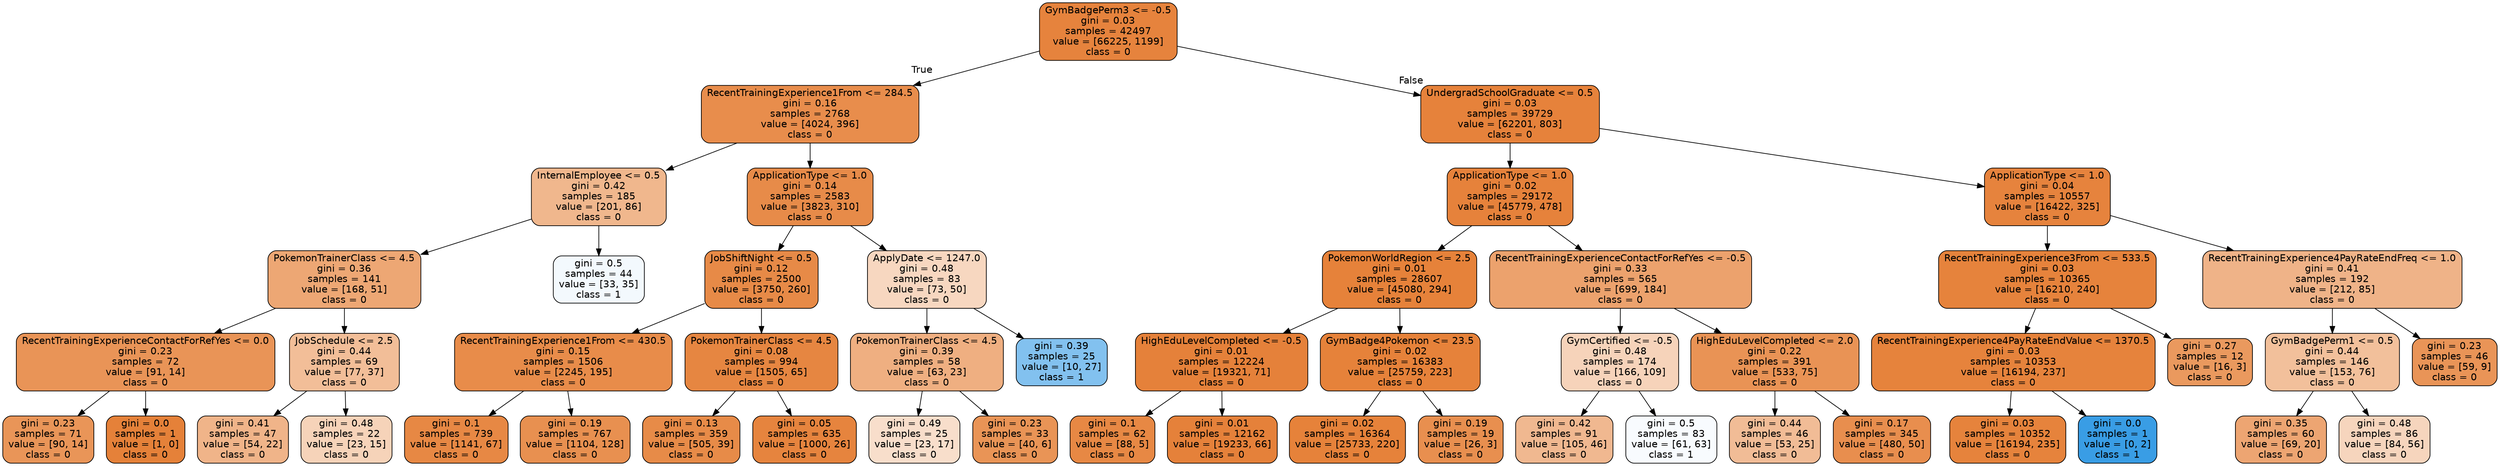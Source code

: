 digraph Tree {
node [shape=box, style="filled, rounded", color="black", fontname=helvetica] ;
edge [fontname=helvetica] ;
0 [label="GymBadgePerm3 <= -0.5\ngini = 0.03\nsamples = 42497\nvalue = [66225, 1199]\nclass = 0", fillcolor="#e58139fa"] ;
1 [label="RecentTrainingExperience1From <= 284.5\ngini = 0.16\nsamples = 2768\nvalue = [4024, 396]\nclass = 0", fillcolor="#e58139e6"] ;
0 -> 1 [labeldistance=2.5, labelangle=45, headlabel="True"] ;
2 [label="InternalEmployee <= 0.5\ngini = 0.42\nsamples = 185\nvalue = [201, 86]\nclass = 0", fillcolor="#e5813992"] ;
1 -> 2 ;
3 [label="PokemonTrainerClass <= 4.5\ngini = 0.36\nsamples = 141\nvalue = [168, 51]\nclass = 0", fillcolor="#e58139b2"] ;
2 -> 3 ;
4 [label="RecentTrainingExperienceContactForRefYes <= 0.0\ngini = 0.23\nsamples = 72\nvalue = [91, 14]\nclass = 0", fillcolor="#e58139d8"] ;
3 -> 4 ;
5 [label="gini = 0.23\nsamples = 71\nvalue = [90, 14]\nclass = 0", fillcolor="#e58139d7"] ;
4 -> 5 ;
6 [label="gini = 0.0\nsamples = 1\nvalue = [1, 0]\nclass = 0", fillcolor="#e58139ff"] ;
4 -> 6 ;
7 [label="JobSchedule <= 2.5\ngini = 0.44\nsamples = 69\nvalue = [77, 37]\nclass = 0", fillcolor="#e5813984"] ;
3 -> 7 ;
8 [label="gini = 0.41\nsamples = 47\nvalue = [54, 22]\nclass = 0", fillcolor="#e5813997"] ;
7 -> 8 ;
9 [label="gini = 0.48\nsamples = 22\nvalue = [23, 15]\nclass = 0", fillcolor="#e5813959"] ;
7 -> 9 ;
10 [label="gini = 0.5\nsamples = 44\nvalue = [33, 35]\nclass = 1", fillcolor="#399de50f"] ;
2 -> 10 ;
11 [label="ApplicationType <= 1.0\ngini = 0.14\nsamples = 2583\nvalue = [3823, 310]\nclass = 0", fillcolor="#e58139ea"] ;
1 -> 11 ;
12 [label="JobShiftNight <= 0.5\ngini = 0.12\nsamples = 2500\nvalue = [3750, 260]\nclass = 0", fillcolor="#e58139ed"] ;
11 -> 12 ;
13 [label="RecentTrainingExperience1From <= 430.5\ngini = 0.15\nsamples = 1506\nvalue = [2245, 195]\nclass = 0", fillcolor="#e58139e9"] ;
12 -> 13 ;
14 [label="gini = 0.1\nsamples = 739\nvalue = [1141, 67]\nclass = 0", fillcolor="#e58139f0"] ;
13 -> 14 ;
15 [label="gini = 0.19\nsamples = 767\nvalue = [1104, 128]\nclass = 0", fillcolor="#e58139e1"] ;
13 -> 15 ;
16 [label="PokemonTrainerClass <= 4.5\ngini = 0.08\nsamples = 994\nvalue = [1505, 65]\nclass = 0", fillcolor="#e58139f4"] ;
12 -> 16 ;
17 [label="gini = 0.13\nsamples = 359\nvalue = [505, 39]\nclass = 0", fillcolor="#e58139eb"] ;
16 -> 17 ;
18 [label="gini = 0.05\nsamples = 635\nvalue = [1000, 26]\nclass = 0", fillcolor="#e58139f8"] ;
16 -> 18 ;
19 [label="ApplyDate <= 1247.0\ngini = 0.48\nsamples = 83\nvalue = [73, 50]\nclass = 0", fillcolor="#e5813950"] ;
11 -> 19 ;
20 [label="PokemonTrainerClass <= 4.5\ngini = 0.39\nsamples = 58\nvalue = [63, 23]\nclass = 0", fillcolor="#e58139a2"] ;
19 -> 20 ;
21 [label="gini = 0.49\nsamples = 25\nvalue = [23, 17]\nclass = 0", fillcolor="#e5813943"] ;
20 -> 21 ;
22 [label="gini = 0.23\nsamples = 33\nvalue = [40, 6]\nclass = 0", fillcolor="#e58139d9"] ;
20 -> 22 ;
23 [label="gini = 0.39\nsamples = 25\nvalue = [10, 27]\nclass = 1", fillcolor="#399de5a1"] ;
19 -> 23 ;
24 [label="UndergradSchoolGraduate <= 0.5\ngini = 0.03\nsamples = 39729\nvalue = [62201, 803]\nclass = 0", fillcolor="#e58139fc"] ;
0 -> 24 [labeldistance=2.5, labelangle=-45, headlabel="False"] ;
25 [label="ApplicationType <= 1.0\ngini = 0.02\nsamples = 29172\nvalue = [45779, 478]\nclass = 0", fillcolor="#e58139fc"] ;
24 -> 25 ;
26 [label="PokemonWorldRegion <= 2.5\ngini = 0.01\nsamples = 28607\nvalue = [45080, 294]\nclass = 0", fillcolor="#e58139fd"] ;
25 -> 26 ;
27 [label="HighEduLevelCompleted <= -0.5\ngini = 0.01\nsamples = 12224\nvalue = [19321, 71]\nclass = 0", fillcolor="#e58139fe"] ;
26 -> 27 ;
28 [label="gini = 0.1\nsamples = 62\nvalue = [88, 5]\nclass = 0", fillcolor="#e58139f1"] ;
27 -> 28 ;
29 [label="gini = 0.01\nsamples = 12162\nvalue = [19233, 66]\nclass = 0", fillcolor="#e58139fe"] ;
27 -> 29 ;
30 [label="GymBadge4Pokemon <= 23.5\ngini = 0.02\nsamples = 16383\nvalue = [25759, 223]\nclass = 0", fillcolor="#e58139fd"] ;
26 -> 30 ;
31 [label="gini = 0.02\nsamples = 16364\nvalue = [25733, 220]\nclass = 0", fillcolor="#e58139fd"] ;
30 -> 31 ;
32 [label="gini = 0.19\nsamples = 19\nvalue = [26, 3]\nclass = 0", fillcolor="#e58139e2"] ;
30 -> 32 ;
33 [label="RecentTrainingExperienceContactForRefYes <= -0.5\ngini = 0.33\nsamples = 565\nvalue = [699, 184]\nclass = 0", fillcolor="#e58139bc"] ;
25 -> 33 ;
34 [label="GymCertified <= -0.5\ngini = 0.48\nsamples = 174\nvalue = [166, 109]\nclass = 0", fillcolor="#e5813958"] ;
33 -> 34 ;
35 [label="gini = 0.42\nsamples = 91\nvalue = [105, 46]\nclass = 0", fillcolor="#e581398f"] ;
34 -> 35 ;
36 [label="gini = 0.5\nsamples = 83\nvalue = [61, 63]\nclass = 1", fillcolor="#399de508"] ;
34 -> 36 ;
37 [label="HighEduLevelCompleted <= 2.0\ngini = 0.22\nsamples = 391\nvalue = [533, 75]\nclass = 0", fillcolor="#e58139db"] ;
33 -> 37 ;
38 [label="gini = 0.44\nsamples = 46\nvalue = [53, 25]\nclass = 0", fillcolor="#e5813987"] ;
37 -> 38 ;
39 [label="gini = 0.17\nsamples = 345\nvalue = [480, 50]\nclass = 0", fillcolor="#e58139e4"] ;
37 -> 39 ;
40 [label="ApplicationType <= 1.0\ngini = 0.04\nsamples = 10557\nvalue = [16422, 325]\nclass = 0", fillcolor="#e58139fa"] ;
24 -> 40 ;
41 [label="RecentTrainingExperience3From <= 533.5\ngini = 0.03\nsamples = 10365\nvalue = [16210, 240]\nclass = 0", fillcolor="#e58139fb"] ;
40 -> 41 ;
42 [label="RecentTrainingExperience4PayRateEndValue <= 1370.5\ngini = 0.03\nsamples = 10353\nvalue = [16194, 237]\nclass = 0", fillcolor="#e58139fb"] ;
41 -> 42 ;
43 [label="gini = 0.03\nsamples = 10352\nvalue = [16194, 235]\nclass = 0", fillcolor="#e58139fb"] ;
42 -> 43 ;
44 [label="gini = 0.0\nsamples = 1\nvalue = [0, 2]\nclass = 1", fillcolor="#399de5ff"] ;
42 -> 44 ;
45 [label="gini = 0.27\nsamples = 12\nvalue = [16, 3]\nclass = 0", fillcolor="#e58139cf"] ;
41 -> 45 ;
46 [label="RecentTrainingExperience4PayRateEndFreq <= 1.0\ngini = 0.41\nsamples = 192\nvalue = [212, 85]\nclass = 0", fillcolor="#e5813999"] ;
40 -> 46 ;
47 [label="GymBadgePerm1 <= 0.5\ngini = 0.44\nsamples = 146\nvalue = [153, 76]\nclass = 0", fillcolor="#e5813980"] ;
46 -> 47 ;
48 [label="gini = 0.35\nsamples = 60\nvalue = [69, 20]\nclass = 0", fillcolor="#e58139b5"] ;
47 -> 48 ;
49 [label="gini = 0.48\nsamples = 86\nvalue = [84, 56]\nclass = 0", fillcolor="#e5813955"] ;
47 -> 49 ;
50 [label="gini = 0.23\nsamples = 46\nvalue = [59, 9]\nclass = 0", fillcolor="#e58139d8"] ;
46 -> 50 ;
}